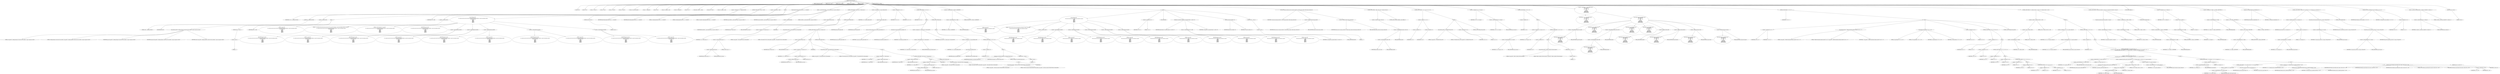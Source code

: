 digraph hostapd_notif_assoc {  
"1000116" [label = "(METHOD,hostapd_notif_assoc)" ]
"1000117" [label = "(PARAM,hostapd_data *hapd)" ]
"1000118" [label = "(PARAM,const u8 *addr)" ]
"1000119" [label = "(PARAM,const u8 *req_ies)" ]
"1000120" [label = "(PARAM,size_t req_ies_len)" ]
"1000121" [label = "(PARAM,int reassoc)" ]
"1000122" [label = "(BLOCK,,)" ]
"1000123" [label = "(LOCAL,v9: u8)" ]
"1000124" [label = "(LOCAL,v10: int)" ]
"1000125" [label = "(LOCAL,v12: const u8 *)" ]
"1000126" [label = "(LOCAL,v13: size_t)" ]
"1000127" [label = "(LOCAL,v14: sta_info *)" ]
"1000128" [label = "(LOCAL,v15: sta_info *)" ]
"1000129" [label = "(LOCAL,v16: wpa_state_machine *)" ]
"1000130" [label = "(LOCAL,v17: unsigned int)" ]
"1000131" [label = "(LOCAL,v18: int)" ]
"1000132" [label = "(LOCAL,v19: unsigned __int16)" ]
"1000133" [label = "(LOCAL,v20: unsigned int)" ]
"1000134" [label = "(LOCAL,v21: u8 *)" ]
"1000135" [label = "(LOCAL,elems: ieee802_11_elems)" ]
"1000136" [label = "(LOCAL,buf: u8 [ 1064 ])" ]
"1000137" [label = "(LOCAL,v24: unsigned __int64)" ]
"1000138" [label = "(<operator>.assignment,v24 = __readfsqword(0x28u))" ]
"1000139" [label = "(IDENTIFIER,v24,v24 = __readfsqword(0x28u))" ]
"1000140" [label = "(__readfsqword,__readfsqword(0x28u))" ]
"1000141" [label = "(LITERAL,0x28u,__readfsqword(0x28u))" ]
"1000142" [label = "(CONTROL_STRUCTURE,if ( !addr ),if ( !addr ))" ]
"1000143" [label = "(<operator>.logicalNot,!addr)" ]
"1000144" [label = "(IDENTIFIER,addr,!addr)" ]
"1000145" [label = "(BLOCK,,)" ]
"1000146" [label = "(wpa_printf,wpa_printf(2, \"hostapd_notif_assoc: Skip event with no address\", req_ies, req_ies_len, reassoc))" ]
"1000147" [label = "(LITERAL,2,wpa_printf(2, \"hostapd_notif_assoc: Skip event with no address\", req_ies, req_ies_len, reassoc))" ]
"1000148" [label = "(LITERAL,\"hostapd_notif_assoc: Skip event with no address\",wpa_printf(2, \"hostapd_notif_assoc: Skip event with no address\", req_ies, req_ies_len, reassoc))" ]
"1000149" [label = "(IDENTIFIER,req_ies,wpa_printf(2, \"hostapd_notif_assoc: Skip event with no address\", req_ies, req_ies_len, reassoc))" ]
"1000150" [label = "(IDENTIFIER,req_ies_len,wpa_printf(2, \"hostapd_notif_assoc: Skip event with no address\", req_ies, req_ies_len, reassoc))" ]
"1000151" [label = "(IDENTIFIER,reassoc,wpa_printf(2, \"hostapd_notif_assoc: Skip event with no address\", req_ies, req_ies_len, reassoc))" ]
"1000152" [label = "(RETURN,return -1;,return -1;)" ]
"1000153" [label = "(<operator>.minus,-1)" ]
"1000154" [label = "(LITERAL,1,-1)" ]
"1000155" [label = "(<operator>.assignment,v9 = *addr)" ]
"1000156" [label = "(IDENTIFIER,v9,v9 = *addr)" ]
"1000157" [label = "(<operator>.indirection,*addr)" ]
"1000158" [label = "(IDENTIFIER,addr,v9 = *addr)" ]
"1000159" [label = "(BLOCK,,)" ]
"1000160" [label = "(wpa_printf,wpa_printf(\n      2,\n      \"%s: Invalid SA=%02x:%02x:%02x:%02x:%02x:%02x in received indication - ignore this indication silently\",\n      \"hostapd_notif_assoc\",\n      v9,\n      addr[1],\n      addr[2],\n      addr[3],\n      addr[4],\n      addr[5]))" ]
"1000161" [label = "(LITERAL,2,wpa_printf(\n      2,\n      \"%s: Invalid SA=%02x:%02x:%02x:%02x:%02x:%02x in received indication - ignore this indication silently\",\n      \"hostapd_notif_assoc\",\n      v9,\n      addr[1],\n      addr[2],\n      addr[3],\n      addr[4],\n      addr[5]))" ]
"1000162" [label = "(LITERAL,\"%s: Invalid SA=%02x:%02x:%02x:%02x:%02x:%02x in received indication - ignore this indication silently\",wpa_printf(\n      2,\n      \"%s: Invalid SA=%02x:%02x:%02x:%02x:%02x:%02x in received indication - ignore this indication silently\",\n      \"hostapd_notif_assoc\",\n      v9,\n      addr[1],\n      addr[2],\n      addr[3],\n      addr[4],\n      addr[5]))" ]
"1000163" [label = "(LITERAL,\"hostapd_notif_assoc\",wpa_printf(\n      2,\n      \"%s: Invalid SA=%02x:%02x:%02x:%02x:%02x:%02x in received indication - ignore this indication silently\",\n      \"hostapd_notif_assoc\",\n      v9,\n      addr[1],\n      addr[2],\n      addr[3],\n      addr[4],\n      addr[5]))" ]
"1000164" [label = "(IDENTIFIER,v9,wpa_printf(\n      2,\n      \"%s: Invalid SA=%02x:%02x:%02x:%02x:%02x:%02x in received indication - ignore this indication silently\",\n      \"hostapd_notif_assoc\",\n      v9,\n      addr[1],\n      addr[2],\n      addr[3],\n      addr[4],\n      addr[5]))" ]
"1000165" [label = "(<operator>.indirectIndexAccess,addr[1])" ]
"1000166" [label = "(IDENTIFIER,addr,wpa_printf(\n      2,\n      \"%s: Invalid SA=%02x:%02x:%02x:%02x:%02x:%02x in received indication - ignore this indication silently\",\n      \"hostapd_notif_assoc\",\n      v9,\n      addr[1],\n      addr[2],\n      addr[3],\n      addr[4],\n      addr[5]))" ]
"1000167" [label = "(LITERAL,1,wpa_printf(\n      2,\n      \"%s: Invalid SA=%02x:%02x:%02x:%02x:%02x:%02x in received indication - ignore this indication silently\",\n      \"hostapd_notif_assoc\",\n      v9,\n      addr[1],\n      addr[2],\n      addr[3],\n      addr[4],\n      addr[5]))" ]
"1000168" [label = "(<operator>.indirectIndexAccess,addr[2])" ]
"1000169" [label = "(IDENTIFIER,addr,wpa_printf(\n      2,\n      \"%s: Invalid SA=%02x:%02x:%02x:%02x:%02x:%02x in received indication - ignore this indication silently\",\n      \"hostapd_notif_assoc\",\n      v9,\n      addr[1],\n      addr[2],\n      addr[3],\n      addr[4],\n      addr[5]))" ]
"1000170" [label = "(LITERAL,2,wpa_printf(\n      2,\n      \"%s: Invalid SA=%02x:%02x:%02x:%02x:%02x:%02x in received indication - ignore this indication silently\",\n      \"hostapd_notif_assoc\",\n      v9,\n      addr[1],\n      addr[2],\n      addr[3],\n      addr[4],\n      addr[5]))" ]
"1000171" [label = "(<operator>.indirectIndexAccess,addr[3])" ]
"1000172" [label = "(IDENTIFIER,addr,wpa_printf(\n      2,\n      \"%s: Invalid SA=%02x:%02x:%02x:%02x:%02x:%02x in received indication - ignore this indication silently\",\n      \"hostapd_notif_assoc\",\n      v9,\n      addr[1],\n      addr[2],\n      addr[3],\n      addr[4],\n      addr[5]))" ]
"1000173" [label = "(LITERAL,3,wpa_printf(\n      2,\n      \"%s: Invalid SA=%02x:%02x:%02x:%02x:%02x:%02x in received indication - ignore this indication silently\",\n      \"hostapd_notif_assoc\",\n      v9,\n      addr[1],\n      addr[2],\n      addr[3],\n      addr[4],\n      addr[5]))" ]
"1000174" [label = "(<operator>.indirectIndexAccess,addr[4])" ]
"1000175" [label = "(IDENTIFIER,addr,wpa_printf(\n      2,\n      \"%s: Invalid SA=%02x:%02x:%02x:%02x:%02x:%02x in received indication - ignore this indication silently\",\n      \"hostapd_notif_assoc\",\n      v9,\n      addr[1],\n      addr[2],\n      addr[3],\n      addr[4],\n      addr[5]))" ]
"1000176" [label = "(LITERAL,4,wpa_printf(\n      2,\n      \"%s: Invalid SA=%02x:%02x:%02x:%02x:%02x:%02x in received indication - ignore this indication silently\",\n      \"hostapd_notif_assoc\",\n      v9,\n      addr[1],\n      addr[2],\n      addr[3],\n      addr[4],\n      addr[5]))" ]
"1000177" [label = "(<operator>.indirectIndexAccess,addr[5])" ]
"1000178" [label = "(IDENTIFIER,addr,wpa_printf(\n      2,\n      \"%s: Invalid SA=%02x:%02x:%02x:%02x:%02x:%02x in received indication - ignore this indication silently\",\n      \"hostapd_notif_assoc\",\n      v9,\n      addr[1],\n      addr[2],\n      addr[3],\n      addr[4],\n      addr[5]))" ]
"1000179" [label = "(LITERAL,5,wpa_printf(\n      2,\n      \"%s: Invalid SA=%02x:%02x:%02x:%02x:%02x:%02x in received indication - ignore this indication silently\",\n      \"hostapd_notif_assoc\",\n      v9,\n      addr[1],\n      addr[2],\n      addr[3],\n      addr[4],\n      addr[5]))" ]
"1000180" [label = "(RETURN,return 0;,return 0;)" ]
"1000181" [label = "(LITERAL,0,return 0;)" ]
"1000182" [label = "(hostapd_logger,hostapd_logger(hapd, addr, 1u, 2, \"associated\"))" ]
"1000183" [label = "(IDENTIFIER,hapd,hostapd_logger(hapd, addr, 1u, 2, \"associated\"))" ]
"1000184" [label = "(IDENTIFIER,addr,hostapd_logger(hapd, addr, 1u, 2, \"associated\"))" ]
"1000185" [label = "(LITERAL,1u,hostapd_logger(hapd, addr, 1u, 2, \"associated\"))" ]
"1000186" [label = "(LITERAL,2,hostapd_logger(hapd, addr, 1u, 2, \"associated\"))" ]
"1000187" [label = "(LITERAL,\"associated\",hostapd_logger(hapd, addr, 1u, 2, \"associated\"))" ]
"1000188" [label = "(ieee802_11_parse_elems,ieee802_11_parse_elems(req_ies, req_ies_len, &elems, 0))" ]
"1000189" [label = "(IDENTIFIER,req_ies,ieee802_11_parse_elems(req_ies, req_ies_len, &elems, 0))" ]
"1000190" [label = "(IDENTIFIER,req_ies_len,ieee802_11_parse_elems(req_ies, req_ies_len, &elems, 0))" ]
"1000191" [label = "(<operator>.addressOf,&elems)" ]
"1000192" [label = "(IDENTIFIER,elems,ieee802_11_parse_elems(req_ies, req_ies_len, &elems, 0))" ]
"1000193" [label = "(LITERAL,0,ieee802_11_parse_elems(req_ies, req_ies_len, &elems, 0))" ]
"1000194" [label = "(CONTROL_STRUCTURE,if ( elems.wps_ie ),if ( elems.wps_ie ))" ]
"1000195" [label = "(<operator>.fieldAccess,elems.wps_ie)" ]
"1000196" [label = "(IDENTIFIER,elems,if ( elems.wps_ie ))" ]
"1000197" [label = "(FIELD_IDENTIFIER,wps_ie,wps_ie)" ]
"1000198" [label = "(BLOCK,,)" ]
"1000199" [label = "(<operator>.assignment,v12 = elems.wps_ie - 2)" ]
"1000200" [label = "(IDENTIFIER,v12,v12 = elems.wps_ie - 2)" ]
"1000201" [label = "(<operator>.subtraction,elems.wps_ie - 2)" ]
"1000202" [label = "(<operator>.fieldAccess,elems.wps_ie)" ]
"1000203" [label = "(IDENTIFIER,elems,elems.wps_ie - 2)" ]
"1000204" [label = "(FIELD_IDENTIFIER,wps_ie,wps_ie)" ]
"1000205" [label = "(LITERAL,2,elems.wps_ie - 2)" ]
"1000206" [label = "(IDENTIFIER,L,)" ]
"1000207" [label = "(wpa_printf,wpa_printf(2, \"STA included WPS IE in (Re)AssocReq\"))" ]
"1000208" [label = "(LITERAL,2,wpa_printf(2, \"STA included WPS IE in (Re)AssocReq\"))" ]
"1000209" [label = "(LITERAL,\"STA included WPS IE in (Re)AssocReq\",wpa_printf(2, \"STA included WPS IE in (Re)AssocReq\"))" ]
"1000210" [label = "(CONTROL_STRUCTURE,else,else)" ]
"1000211" [label = "(CONTROL_STRUCTURE,if ( elems.rsn_ie ),if ( elems.rsn_ie ))" ]
"1000212" [label = "(<operator>.fieldAccess,elems.rsn_ie)" ]
"1000213" [label = "(IDENTIFIER,elems,if ( elems.rsn_ie ))" ]
"1000214" [label = "(FIELD_IDENTIFIER,rsn_ie,rsn_ie)" ]
"1000215" [label = "(BLOCK,,)" ]
"1000216" [label = "(<operator>.assignment,v12 = elems.rsn_ie - 2)" ]
"1000217" [label = "(IDENTIFIER,v12,v12 = elems.rsn_ie - 2)" ]
"1000218" [label = "(<operator>.subtraction,elems.rsn_ie - 2)" ]
"1000219" [label = "(<operator>.fieldAccess,elems.rsn_ie)" ]
"1000220" [label = "(IDENTIFIER,elems,elems.rsn_ie - 2)" ]
"1000221" [label = "(FIELD_IDENTIFIER,rsn_ie,rsn_ie)" ]
"1000222" [label = "(LITERAL,2,elems.rsn_ie - 2)" ]
"1000223" [label = "(IDENTIFIER,L,)" ]
"1000224" [label = "(wpa_printf,wpa_printf(2, \"STA included RSN IE in (Re)AssocReq\"))" ]
"1000225" [label = "(LITERAL,2,wpa_printf(2, \"STA included RSN IE in (Re)AssocReq\"))" ]
"1000226" [label = "(LITERAL,\"STA included RSN IE in (Re)AssocReq\",wpa_printf(2, \"STA included RSN IE in (Re)AssocReq\"))" ]
"1000227" [label = "(CONTROL_STRUCTURE,else,else)" ]
"1000228" [label = "(BLOCK,,)" ]
"1000229" [label = "(<operator>.assignment,v12 = elems.wpa_ie)" ]
"1000230" [label = "(IDENTIFIER,v12,v12 = elems.wpa_ie)" ]
"1000231" [label = "(<operator>.fieldAccess,elems.wpa_ie)" ]
"1000232" [label = "(IDENTIFIER,elems,v12 = elems.wpa_ie)" ]
"1000233" [label = "(FIELD_IDENTIFIER,wpa_ie,wpa_ie)" ]
"1000234" [label = "(CONTROL_STRUCTURE,if ( elems.wpa_ie ),if ( elems.wpa_ie ))" ]
"1000235" [label = "(<operator>.fieldAccess,elems.wpa_ie)" ]
"1000236" [label = "(IDENTIFIER,elems,if ( elems.wpa_ie ))" ]
"1000237" [label = "(FIELD_IDENTIFIER,wpa_ie,wpa_ie)" ]
"1000238" [label = "(BLOCK,,)" ]
"1000239" [label = "(<operator>.assignment,v12 = elems.wpa_ie - 2)" ]
"1000240" [label = "(IDENTIFIER,v12,v12 = elems.wpa_ie - 2)" ]
"1000241" [label = "(<operator>.subtraction,elems.wpa_ie - 2)" ]
"1000242" [label = "(<operator>.fieldAccess,elems.wpa_ie)" ]
"1000243" [label = "(IDENTIFIER,elems,elems.wpa_ie - 2)" ]
"1000244" [label = "(FIELD_IDENTIFIER,wpa_ie,wpa_ie)" ]
"1000245" [label = "(LITERAL,2,elems.wpa_ie - 2)" ]
"1000246" [label = "(IDENTIFIER,L,)" ]
"1000247" [label = "(wpa_printf,wpa_printf(2, \"STA included WPA IE in (Re)AssocReq\"))" ]
"1000248" [label = "(LITERAL,2,wpa_printf(2, \"STA included WPA IE in (Re)AssocReq\"))" ]
"1000249" [label = "(LITERAL,\"STA included WPA IE in (Re)AssocReq\",wpa_printf(2, \"STA included WPA IE in (Re)AssocReq\"))" ]
"1000250" [label = "(CONTROL_STRUCTURE,else,else)" ]
"1000251" [label = "(BLOCK,,)" ]
"1000252" [label = "(wpa_printf,wpa_printf(2, \"STA did not include WPS/RSN/WPA IE in (Re)AssocReq\"))" ]
"1000253" [label = "(LITERAL,2,wpa_printf(2, \"STA did not include WPS/RSN/WPA IE in (Re)AssocReq\"))" ]
"1000254" [label = "(LITERAL,\"STA did not include WPS/RSN/WPA IE in (Re)AssocReq\",wpa_printf(2, \"STA did not include WPS/RSN/WPA IE in (Re)AssocReq\"))" ]
"1000255" [label = "(IDENTIFIER,L,)" ]
"1000256" [label = "(<operator>.assignment,v14 = ap_get_sta(hapd, addr))" ]
"1000257" [label = "(IDENTIFIER,v14,v14 = ap_get_sta(hapd, addr))" ]
"1000258" [label = "(ap_get_sta,ap_get_sta(hapd, addr))" ]
"1000259" [label = "(IDENTIFIER,hapd,ap_get_sta(hapd, addr))" ]
"1000260" [label = "(IDENTIFIER,addr,ap_get_sta(hapd, addr))" ]
"1000261" [label = "(<operator>.assignment,v15 = v14)" ]
"1000262" [label = "(IDENTIFIER,v15,v15 = v14)" ]
"1000263" [label = "(IDENTIFIER,v14,v15 = v14)" ]
"1000264" [label = "(CONTROL_STRUCTURE,if ( v14 ),if ( v14 ))" ]
"1000265" [label = "(IDENTIFIER,v14,if ( v14 ))" ]
"1000266" [label = "(BLOCK,,)" ]
"1000267" [label = "(ap_sta_no_session_timeout,ap_sta_no_session_timeout(hapd, v14))" ]
"1000268" [label = "(IDENTIFIER,hapd,ap_sta_no_session_timeout(hapd, v14))" ]
"1000269" [label = "(IDENTIFIER,v14,ap_sta_no_session_timeout(hapd, v14))" ]
"1000270" [label = "(accounting_sta_stop,accounting_sta_stop(hapd, v15))" ]
"1000271" [label = "(IDENTIFIER,hapd,accounting_sta_stop(hapd, v15))" ]
"1000272" [label = "(IDENTIFIER,v15,accounting_sta_stop(hapd, v15))" ]
"1000273" [label = "(<operator>.assignment,v15->timeout_next = STA_NULLFUNC)" ]
"1000274" [label = "(<operator>.indirectFieldAccess,v15->timeout_next)" ]
"1000275" [label = "(IDENTIFIER,v15,v15->timeout_next = STA_NULLFUNC)" ]
"1000276" [label = "(FIELD_IDENTIFIER,timeout_next,timeout_next)" ]
"1000277" [label = "(IDENTIFIER,STA_NULLFUNC,v15->timeout_next = STA_NULLFUNC)" ]
"1000278" [label = "(CONTROL_STRUCTURE,else,else)" ]
"1000279" [label = "(BLOCK,,)" ]
"1000280" [label = "(<operator>.assignment,v15 = ap_sta_add(hapd, addr))" ]
"1000281" [label = "(IDENTIFIER,v15,v15 = ap_sta_add(hapd, addr))" ]
"1000282" [label = "(ap_sta_add,ap_sta_add(hapd, addr))" ]
"1000283" [label = "(IDENTIFIER,hapd,ap_sta_add(hapd, addr))" ]
"1000284" [label = "(IDENTIFIER,addr,ap_sta_add(hapd, addr))" ]
"1000285" [label = "(CONTROL_STRUCTURE,if ( !v15 ),if ( !v15 ))" ]
"1000286" [label = "(<operator>.logicalNot,!v15)" ]
"1000287" [label = "(IDENTIFIER,v15,!v15)" ]
"1000288" [label = "(BLOCK,,)" ]
"1000289" [label = "(hostapd_drv_sta_disassoc,hostapd_drv_sta_disassoc(hapd, addr, 5))" ]
"1000290" [label = "(IDENTIFIER,hapd,hostapd_drv_sta_disassoc(hapd, addr, 5))" ]
"1000291" [label = "(IDENTIFIER,addr,hostapd_drv_sta_disassoc(hapd, addr, 5))" ]
"1000292" [label = "(LITERAL,5,hostapd_drv_sta_disassoc(hapd, addr, 5))" ]
"1000293" [label = "(RETURN,return -1;,return -1;)" ]
"1000294" [label = "(<operator>.minus,-1)" ]
"1000295" [label = "(LITERAL,1,-1)" ]
"1000296" [label = "(<operators>.assignmentAnd,v15->flags &= 0xFFFECFFF)" ]
"1000297" [label = "(<operator>.indirectFieldAccess,v15->flags)" ]
"1000298" [label = "(IDENTIFIER,v15,v15->flags &= 0xFFFECFFF)" ]
"1000299" [label = "(FIELD_IDENTIFIER,flags,flags)" ]
"1000300" [label = "(LITERAL,0xFFFECFFF,v15->flags &= 0xFFFECFFF)" ]
"1000301" [label = "(BLOCK,,)" ]
"1000302" [label = "(wpa_printf,wpa_printf(\n      3,\n      \"STA %02x:%02x:%02x:%02x:%02x:%02x not allowed to connect\",\n      *addr,\n      addr[1],\n      addr[2],\n      addr[3],\n      addr[4],\n      addr[5]))" ]
"1000303" [label = "(LITERAL,3,wpa_printf(\n      3,\n      \"STA %02x:%02x:%02x:%02x:%02x:%02x not allowed to connect\",\n      *addr,\n      addr[1],\n      addr[2],\n      addr[3],\n      addr[4],\n      addr[5]))" ]
"1000304" [label = "(LITERAL,\"STA %02x:%02x:%02x:%02x:%02x:%02x not allowed to connect\",wpa_printf(\n      3,\n      \"STA %02x:%02x:%02x:%02x:%02x:%02x not allowed to connect\",\n      *addr,\n      addr[1],\n      addr[2],\n      addr[3],\n      addr[4],\n      addr[5]))" ]
"1000305" [label = "(<operator>.indirection,*addr)" ]
"1000306" [label = "(IDENTIFIER,addr,wpa_printf(\n      3,\n      \"STA %02x:%02x:%02x:%02x:%02x:%02x not allowed to connect\",\n      *addr,\n      addr[1],\n      addr[2],\n      addr[3],\n      addr[4],\n      addr[5]))" ]
"1000307" [label = "(<operator>.indirectIndexAccess,addr[1])" ]
"1000308" [label = "(IDENTIFIER,addr,wpa_printf(\n      3,\n      \"STA %02x:%02x:%02x:%02x:%02x:%02x not allowed to connect\",\n      *addr,\n      addr[1],\n      addr[2],\n      addr[3],\n      addr[4],\n      addr[5]))" ]
"1000309" [label = "(LITERAL,1,wpa_printf(\n      3,\n      \"STA %02x:%02x:%02x:%02x:%02x:%02x not allowed to connect\",\n      *addr,\n      addr[1],\n      addr[2],\n      addr[3],\n      addr[4],\n      addr[5]))" ]
"1000310" [label = "(<operator>.indirectIndexAccess,addr[2])" ]
"1000311" [label = "(IDENTIFIER,addr,wpa_printf(\n      3,\n      \"STA %02x:%02x:%02x:%02x:%02x:%02x not allowed to connect\",\n      *addr,\n      addr[1],\n      addr[2],\n      addr[3],\n      addr[4],\n      addr[5]))" ]
"1000312" [label = "(LITERAL,2,wpa_printf(\n      3,\n      \"STA %02x:%02x:%02x:%02x:%02x:%02x not allowed to connect\",\n      *addr,\n      addr[1],\n      addr[2],\n      addr[3],\n      addr[4],\n      addr[5]))" ]
"1000313" [label = "(<operator>.indirectIndexAccess,addr[3])" ]
"1000314" [label = "(IDENTIFIER,addr,wpa_printf(\n      3,\n      \"STA %02x:%02x:%02x:%02x:%02x:%02x not allowed to connect\",\n      *addr,\n      addr[1],\n      addr[2],\n      addr[3],\n      addr[4],\n      addr[5]))" ]
"1000315" [label = "(LITERAL,3,wpa_printf(\n      3,\n      \"STA %02x:%02x:%02x:%02x:%02x:%02x not allowed to connect\",\n      *addr,\n      addr[1],\n      addr[2],\n      addr[3],\n      addr[4],\n      addr[5]))" ]
"1000316" [label = "(<operator>.indirectIndexAccess,addr[4])" ]
"1000317" [label = "(IDENTIFIER,addr,wpa_printf(\n      3,\n      \"STA %02x:%02x:%02x:%02x:%02x:%02x not allowed to connect\",\n      *addr,\n      addr[1],\n      addr[2],\n      addr[3],\n      addr[4],\n      addr[5]))" ]
"1000318" [label = "(LITERAL,4,wpa_printf(\n      3,\n      \"STA %02x:%02x:%02x:%02x:%02x:%02x not allowed to connect\",\n      *addr,\n      addr[1],\n      addr[2],\n      addr[3],\n      addr[4],\n      addr[5]))" ]
"1000319" [label = "(<operator>.indirectIndexAccess,addr[5])" ]
"1000320" [label = "(IDENTIFIER,addr,wpa_printf(\n      3,\n      \"STA %02x:%02x:%02x:%02x:%02x:%02x not allowed to connect\",\n      *addr,\n      addr[1],\n      addr[2],\n      addr[3],\n      addr[4],\n      addr[5]))" ]
"1000321" [label = "(LITERAL,5,wpa_printf(\n      3,\n      \"STA %02x:%02x:%02x:%02x:%02x:%02x not allowed to connect\",\n      *addr,\n      addr[1],\n      addr[2],\n      addr[3],\n      addr[4],\n      addr[5]))" ]
"1000322" [label = "(<operator>.assignment,v19 = 1)" ]
"1000323" [label = "(IDENTIFIER,v19,v19 = 1)" ]
"1000324" [label = "(LITERAL,1,v19 = 1)" ]
"1000325" [label = "(JUMP_TARGET,fail)" ]
"1000326" [label = "(hostapd_drv_sta_disassoc,hostapd_drv_sta_disassoc(hapd, v15->addr, v19))" ]
"1000327" [label = "(IDENTIFIER,hapd,hostapd_drv_sta_disassoc(hapd, v15->addr, v19))" ]
"1000328" [label = "(<operator>.indirectFieldAccess,v15->addr)" ]
"1000329" [label = "(IDENTIFIER,v15,hostapd_drv_sta_disassoc(hapd, v15->addr, v19))" ]
"1000330" [label = "(FIELD_IDENTIFIER,addr,addr)" ]
"1000331" [label = "(IDENTIFIER,v19,hostapd_drv_sta_disassoc(hapd, v15->addr, v19))" ]
"1000332" [label = "(ap_free_sta,ap_free_sta(hapd, v15))" ]
"1000333" [label = "(IDENTIFIER,hapd,ap_free_sta(hapd, v15))" ]
"1000334" [label = "(IDENTIFIER,v15,ap_free_sta(hapd, v15))" ]
"1000335" [label = "(RETURN,return -1;,return -1;)" ]
"1000336" [label = "(<operator>.minus,-1)" ]
"1000337" [label = "(LITERAL,1,-1)" ]
"1000338" [label = "(ap_copy_sta_supp_op_classes,ap_copy_sta_supp_op_classes(v15, elems.supp_op_classes, elems.supp_op_classes_len))" ]
"1000339" [label = "(IDENTIFIER,v15,ap_copy_sta_supp_op_classes(v15, elems.supp_op_classes, elems.supp_op_classes_len))" ]
"1000340" [label = "(<operator>.fieldAccess,elems.supp_op_classes)" ]
"1000341" [label = "(IDENTIFIER,elems,ap_copy_sta_supp_op_classes(v15, elems.supp_op_classes, elems.supp_op_classes_len))" ]
"1000342" [label = "(FIELD_IDENTIFIER,supp_op_classes,supp_op_classes)" ]
"1000343" [label = "(<operator>.fieldAccess,elems.supp_op_classes_len)" ]
"1000344" [label = "(IDENTIFIER,elems,ap_copy_sta_supp_op_classes(v15, elems.supp_op_classes, elems.supp_op_classes_len))" ]
"1000345" [label = "(FIELD_IDENTIFIER,supp_op_classes_len,supp_op_classes_len)" ]
"1000346" [label = "(CONTROL_STRUCTURE,if ( !hapd->conf->wpa ),if ( !hapd->conf->wpa ))" ]
"1000347" [label = "(<operator>.logicalNot,!hapd->conf->wpa)" ]
"1000348" [label = "(<operator>.indirectFieldAccess,hapd->conf->wpa)" ]
"1000349" [label = "(<operator>.indirectFieldAccess,hapd->conf)" ]
"1000350" [label = "(IDENTIFIER,hapd,!hapd->conf->wpa)" ]
"1000351" [label = "(FIELD_IDENTIFIER,conf,conf)" ]
"1000352" [label = "(FIELD_IDENTIFIER,wpa,wpa)" ]
"1000353" [label = "(CONTROL_STRUCTURE,goto LABEL_22;,goto LABEL_22;)" ]
"1000354" [label = "(CONTROL_STRUCTURE,if ( !v12 || !v13 ),if ( !v12 || !v13 ))" ]
"1000355" [label = "(<operator>.logicalOr,!v12 || !v13)" ]
"1000356" [label = "(<operator>.logicalNot,!v12)" ]
"1000357" [label = "(IDENTIFIER,v12,!v12)" ]
"1000358" [label = "(<operator>.logicalNot,!v13)" ]
"1000359" [label = "(IDENTIFIER,v13,!v13)" ]
"1000360" [label = "(BLOCK,,)" ]
"1000361" [label = "(wpa_printf,wpa_printf(2, \"No WPA/RSN IE from STA\"))" ]
"1000362" [label = "(LITERAL,2,wpa_printf(2, \"No WPA/RSN IE from STA\"))" ]
"1000363" [label = "(LITERAL,\"No WPA/RSN IE from STA\",wpa_printf(2, \"No WPA/RSN IE from STA\"))" ]
"1000364" [label = "(<operator>.assignment,v19 = 13)" ]
"1000365" [label = "(IDENTIFIER,v19,v19 = 13)" ]
"1000366" [label = "(LITERAL,13,v19 = 13)" ]
"1000367" [label = "(CONTROL_STRUCTURE,goto fail;,goto fail;)" ]
"1000368" [label = "(<operator>.assignment,v16 = v15->wpa_sm)" ]
"1000369" [label = "(IDENTIFIER,v16,v16 = v15->wpa_sm)" ]
"1000370" [label = "(<operator>.indirectFieldAccess,v15->wpa_sm)" ]
"1000371" [label = "(IDENTIFIER,v15,v16 = v15->wpa_sm)" ]
"1000372" [label = "(FIELD_IDENTIFIER,wpa_sm,wpa_sm)" ]
"1000373" [label = "(CONTROL_STRUCTURE,if ( !v16 ),if ( !v16 ))" ]
"1000374" [label = "(<operator>.logicalNot,!v16)" ]
"1000375" [label = "(IDENTIFIER,v16,!v16)" ]
"1000376" [label = "(BLOCK,,)" ]
"1000377" [label = "(<operator>.assignment,v15->wpa_sm = v16)" ]
"1000378" [label = "(<operator>.indirectFieldAccess,v15->wpa_sm)" ]
"1000379" [label = "(IDENTIFIER,v15,v15->wpa_sm = v16)" ]
"1000380" [label = "(FIELD_IDENTIFIER,wpa_sm,wpa_sm)" ]
"1000381" [label = "(IDENTIFIER,v16,v15->wpa_sm = v16)" ]
"1000382" [label = "(CONTROL_STRUCTURE,if ( !v16 ),if ( !v16 ))" ]
"1000383" [label = "(<operator>.logicalNot,!v16)" ]
"1000384" [label = "(IDENTIFIER,v16,!v16)" ]
"1000385" [label = "(BLOCK,,)" ]
"1000386" [label = "(wpa_printf,wpa_printf(5, \"Failed to initialize WPA state machine\"))" ]
"1000387" [label = "(LITERAL,5,wpa_printf(5, \"Failed to initialize WPA state machine\"))" ]
"1000388" [label = "(LITERAL,\"Failed to initialize WPA state machine\",wpa_printf(5, \"Failed to initialize WPA state machine\"))" ]
"1000389" [label = "(RETURN,return -1;,return -1;)" ]
"1000390" [label = "(<operator>.minus,-1)" ]
"1000391" [label = "(LITERAL,1,-1)" ]
"1000392" [label = "(<operator>.assignment,v17 = wpa_validate_wpa_ie(\n          hapd->wpa_auth,\n          v16,\n          hapd->iface->freq,\n          v12,\n          v13,\n          elems.mdie,\n          elems.mdie_len,\n          elems.owe_dh,\n          elems.owe_dh_len))" ]
"1000393" [label = "(IDENTIFIER,v17,v17 = wpa_validate_wpa_ie(\n          hapd->wpa_auth,\n          v16,\n          hapd->iface->freq,\n          v12,\n          v13,\n          elems.mdie,\n          elems.mdie_len,\n          elems.owe_dh,\n          elems.owe_dh_len))" ]
"1000394" [label = "(wpa_validate_wpa_ie,wpa_validate_wpa_ie(\n          hapd->wpa_auth,\n          v16,\n          hapd->iface->freq,\n          v12,\n          v13,\n          elems.mdie,\n          elems.mdie_len,\n          elems.owe_dh,\n          elems.owe_dh_len))" ]
"1000395" [label = "(<operator>.indirectFieldAccess,hapd->wpa_auth)" ]
"1000396" [label = "(IDENTIFIER,hapd,wpa_validate_wpa_ie(\n          hapd->wpa_auth,\n          v16,\n          hapd->iface->freq,\n          v12,\n          v13,\n          elems.mdie,\n          elems.mdie_len,\n          elems.owe_dh,\n          elems.owe_dh_len))" ]
"1000397" [label = "(FIELD_IDENTIFIER,wpa_auth,wpa_auth)" ]
"1000398" [label = "(IDENTIFIER,v16,wpa_validate_wpa_ie(\n          hapd->wpa_auth,\n          v16,\n          hapd->iface->freq,\n          v12,\n          v13,\n          elems.mdie,\n          elems.mdie_len,\n          elems.owe_dh,\n          elems.owe_dh_len))" ]
"1000399" [label = "(<operator>.indirectFieldAccess,hapd->iface->freq)" ]
"1000400" [label = "(<operator>.indirectFieldAccess,hapd->iface)" ]
"1000401" [label = "(IDENTIFIER,hapd,wpa_validate_wpa_ie(\n          hapd->wpa_auth,\n          v16,\n          hapd->iface->freq,\n          v12,\n          v13,\n          elems.mdie,\n          elems.mdie_len,\n          elems.owe_dh,\n          elems.owe_dh_len))" ]
"1000402" [label = "(FIELD_IDENTIFIER,iface,iface)" ]
"1000403" [label = "(FIELD_IDENTIFIER,freq,freq)" ]
"1000404" [label = "(IDENTIFIER,v12,wpa_validate_wpa_ie(\n          hapd->wpa_auth,\n          v16,\n          hapd->iface->freq,\n          v12,\n          v13,\n          elems.mdie,\n          elems.mdie_len,\n          elems.owe_dh,\n          elems.owe_dh_len))" ]
"1000405" [label = "(IDENTIFIER,v13,wpa_validate_wpa_ie(\n          hapd->wpa_auth,\n          v16,\n          hapd->iface->freq,\n          v12,\n          v13,\n          elems.mdie,\n          elems.mdie_len,\n          elems.owe_dh,\n          elems.owe_dh_len))" ]
"1000406" [label = "(<operator>.fieldAccess,elems.mdie)" ]
"1000407" [label = "(IDENTIFIER,elems,wpa_validate_wpa_ie(\n          hapd->wpa_auth,\n          v16,\n          hapd->iface->freq,\n          v12,\n          v13,\n          elems.mdie,\n          elems.mdie_len,\n          elems.owe_dh,\n          elems.owe_dh_len))" ]
"1000408" [label = "(FIELD_IDENTIFIER,mdie,mdie)" ]
"1000409" [label = "(<operator>.fieldAccess,elems.mdie_len)" ]
"1000410" [label = "(IDENTIFIER,elems,wpa_validate_wpa_ie(\n          hapd->wpa_auth,\n          v16,\n          hapd->iface->freq,\n          v12,\n          v13,\n          elems.mdie,\n          elems.mdie_len,\n          elems.owe_dh,\n          elems.owe_dh_len))" ]
"1000411" [label = "(FIELD_IDENTIFIER,mdie_len,mdie_len)" ]
"1000412" [label = "(<operator>.fieldAccess,elems.owe_dh)" ]
"1000413" [label = "(IDENTIFIER,elems,wpa_validate_wpa_ie(\n          hapd->wpa_auth,\n          v16,\n          hapd->iface->freq,\n          v12,\n          v13,\n          elems.mdie,\n          elems.mdie_len,\n          elems.owe_dh,\n          elems.owe_dh_len))" ]
"1000414" [label = "(FIELD_IDENTIFIER,owe_dh,owe_dh)" ]
"1000415" [label = "(<operator>.fieldAccess,elems.owe_dh_len)" ]
"1000416" [label = "(IDENTIFIER,elems,wpa_validate_wpa_ie(\n          hapd->wpa_auth,\n          v16,\n          hapd->iface->freq,\n          v12,\n          v13,\n          elems.mdie,\n          elems.mdie_len,\n          elems.owe_dh,\n          elems.owe_dh_len))" ]
"1000417" [label = "(FIELD_IDENTIFIER,owe_dh_len,owe_dh_len)" ]
"1000418" [label = "(CONTROL_STRUCTURE,if ( v17 ),if ( v17 ))" ]
"1000419" [label = "(IDENTIFIER,v17,if ( v17 ))" ]
"1000420" [label = "(BLOCK,,)" ]
"1000421" [label = "(<operator>.assignment,v20 = v17)" ]
"1000422" [label = "(IDENTIFIER,v20,v20 = v17)" ]
"1000423" [label = "(IDENTIFIER,v17,v20 = v17)" ]
"1000424" [label = "(wpa_printf,wpa_printf(2, \"WPA/RSN information element rejected? (res %u)\", v17))" ]
"1000425" [label = "(LITERAL,2,wpa_printf(2, \"WPA/RSN information element rejected? (res %u)\", v17))" ]
"1000426" [label = "(LITERAL,\"WPA/RSN information element rejected? (res %u)\",wpa_printf(2, \"WPA/RSN information element rejected? (res %u)\", v17))" ]
"1000427" [label = "(IDENTIFIER,v17,wpa_printf(2, \"WPA/RSN information element rejected? (res %u)\", v17))" ]
"1000428" [label = "(wpa_hexdump,wpa_hexdump(2, \"IE\", v12, v13))" ]
"1000429" [label = "(LITERAL,2,wpa_hexdump(2, \"IE\", v12, v13))" ]
"1000430" [label = "(LITERAL,\"IE\",wpa_hexdump(2, \"IE\", v12, v13))" ]
"1000431" [label = "(IDENTIFIER,v12,wpa_hexdump(2, \"IE\", v12, v13))" ]
"1000432" [label = "(IDENTIFIER,v13,wpa_hexdump(2, \"IE\", v12, v13))" ]
"1000433" [label = "(<operator>.assignment,v19 = 18)" ]
"1000434" [label = "(IDENTIFIER,v19,v19 = 18)" ]
"1000435" [label = "(LITERAL,18,v19 = 18)" ]
"1000436" [label = "(CONTROL_STRUCTURE,if ( v20 != 2 ),if ( v20 != 2 ))" ]
"1000437" [label = "(<operator>.notEquals,v20 != 2)" ]
"1000438" [label = "(IDENTIFIER,v20,v20 != 2)" ]
"1000439" [label = "(LITERAL,2,v20 != 2)" ]
"1000440" [label = "(BLOCK,,)" ]
"1000441" [label = "(<operator>.assignment,v19 = 19)" ]
"1000442" [label = "(IDENTIFIER,v19,v19 = 19)" ]
"1000443" [label = "(LITERAL,19,v19 = 19)" ]
"1000444" [label = "(CONTROL_STRUCTURE,if ( v20 != 3 ),if ( v20 != 3 ))" ]
"1000445" [label = "(<operator>.notEquals,v20 != 3)" ]
"1000446" [label = "(IDENTIFIER,v20,v20 != 3)" ]
"1000447" [label = "(LITERAL,3,v20 != 3)" ]
"1000448" [label = "(BLOCK,,)" ]
"1000449" [label = "(<operator>.assignment,v19 = 20)" ]
"1000450" [label = "(IDENTIFIER,v19,v19 = 20)" ]
"1000451" [label = "(LITERAL,20,v19 = 20)" ]
"1000452" [label = "(CONTROL_STRUCTURE,if ( v20 != 4 ),if ( v20 != 4 ))" ]
"1000453" [label = "(<operator>.notEquals,v20 != 4)" ]
"1000454" [label = "(IDENTIFIER,v20,v20 != 4)" ]
"1000455" [label = "(LITERAL,4,v20 != 4)" ]
"1000456" [label = "(BLOCK,,)" ]
"1000457" [label = "(<operator>.assignment,v19 = 24)" ]
"1000458" [label = "(IDENTIFIER,v19,v19 = 24)" ]
"1000459" [label = "(LITERAL,24,v19 = 24)" ]
"1000460" [label = "(CONTROL_STRUCTURE,if ( v20 != 8 ),if ( v20 != 8 ))" ]
"1000461" [label = "(<operator>.notEquals,v20 != 8)" ]
"1000462" [label = "(IDENTIFIER,v20,v20 != 8)" ]
"1000463" [label = "(LITERAL,8,v20 != 8)" ]
"1000464" [label = "(<operator>.assignment,v19 = 13)" ]
"1000465" [label = "(IDENTIFIER,v19,v19 = 13)" ]
"1000466" [label = "(LITERAL,13,v19 = 13)" ]
"1000467" [label = "(CONTROL_STRUCTURE,goto fail;,goto fail;)" ]
"1000468" [label = "(CONTROL_STRUCTURE,if ( (v15->flags & 0x402) == 1026 ),if ( (v15->flags & 0x402) == 1026 ))" ]
"1000469" [label = "(<operator>.equals,(v15->flags & 0x402) == 1026)" ]
"1000470" [label = "(<operator>.and,v15->flags & 0x402)" ]
"1000471" [label = "(<operator>.indirectFieldAccess,v15->flags)" ]
"1000472" [label = "(IDENTIFIER,v15,v15->flags & 0x402)" ]
"1000473" [label = "(FIELD_IDENTIFIER,flags,flags)" ]
"1000474" [label = "(LITERAL,0x402,v15->flags & 0x402)" ]
"1000475" [label = "(LITERAL,1026,(v15->flags & 0x402) == 1026)" ]
"1000476" [label = "(BLOCK,,)" ]
"1000477" [label = "(<operator>.assignment,v10 = v15->sa_query_timed_out)" ]
"1000478" [label = "(IDENTIFIER,v10,v10 = v15->sa_query_timed_out)" ]
"1000479" [label = "(<operator>.indirectFieldAccess,v15->sa_query_timed_out)" ]
"1000480" [label = "(IDENTIFIER,v15,v10 = v15->sa_query_timed_out)" ]
"1000481" [label = "(FIELD_IDENTIFIER,sa_query_timed_out,sa_query_timed_out)" ]
"1000482" [label = "(CONTROL_STRUCTURE,if ( !v10 ),if ( !v10 ))" ]
"1000483" [label = "(<operator>.logicalNot,!v10)" ]
"1000484" [label = "(IDENTIFIER,v10,!v10)" ]
"1000485" [label = "(BLOCK,,)" ]
"1000486" [label = "(CONTROL_STRUCTURE,if ( v15->sa_query_count <= 0\n        || (ap_check_sa_query_timeout(hapd, v15), (v15->flags & 0x402) == 1026) && !v15->sa_query_timed_out ),if ( v15->sa_query_count <= 0\n        || (ap_check_sa_query_timeout(hapd, v15), (v15->flags & 0x402) == 1026) && !v15->sa_query_timed_out ))" ]
"1000487" [label = "(<operator>.logicalOr,v15->sa_query_count <= 0\n        || (ap_check_sa_query_timeout(hapd, v15), (v15->flags & 0x402) == 1026) && !v15->sa_query_timed_out)" ]
"1000488" [label = "(<operator>.lessEqualsThan,v15->sa_query_count <= 0)" ]
"1000489" [label = "(<operator>.indirectFieldAccess,v15->sa_query_count)" ]
"1000490" [label = "(IDENTIFIER,v15,v15->sa_query_count <= 0)" ]
"1000491" [label = "(FIELD_IDENTIFIER,sa_query_count,sa_query_count)" ]
"1000492" [label = "(LITERAL,0,v15->sa_query_count <= 0)" ]
"1000493" [label = "(<operator>.logicalAnd,(ap_check_sa_query_timeout(hapd, v15), (v15->flags & 0x402) == 1026) && !v15->sa_query_timed_out)" ]
"1000494" [label = "(BLOCK,,)" ]
"1000495" [label = "(ap_check_sa_query_timeout,ap_check_sa_query_timeout(hapd, v15))" ]
"1000496" [label = "(IDENTIFIER,hapd,ap_check_sa_query_timeout(hapd, v15))" ]
"1000497" [label = "(IDENTIFIER,v15,ap_check_sa_query_timeout(hapd, v15))" ]
"1000498" [label = "(<operator>.equals,(v15->flags & 0x402) == 1026)" ]
"1000499" [label = "(<operator>.and,v15->flags & 0x402)" ]
"1000500" [label = "(<operator>.indirectFieldAccess,v15->flags)" ]
"1000501" [label = "(IDENTIFIER,v15,v15->flags & 0x402)" ]
"1000502" [label = "(FIELD_IDENTIFIER,flags,flags)" ]
"1000503" [label = "(LITERAL,0x402,v15->flags & 0x402)" ]
"1000504" [label = "(LITERAL,1026,(v15->flags & 0x402) == 1026)" ]
"1000505" [label = "(<operator>.logicalNot,!v15->sa_query_timed_out)" ]
"1000506" [label = "(<operator>.indirectFieldAccess,v15->sa_query_timed_out)" ]
"1000507" [label = "(IDENTIFIER,v15,!v15->sa_query_timed_out)" ]
"1000508" [label = "(FIELD_IDENTIFIER,sa_query_timed_out,sa_query_timed_out)" ]
"1000509" [label = "(BLOCK,,)" ]
"1000510" [label = "(CONTROL_STRUCTURE,if ( v15->auth_alg != 2 ),if ( v15->auth_alg != 2 ))" ]
"1000511" [label = "(<operator>.notEquals,v15->auth_alg != 2)" ]
"1000512" [label = "(<operator>.indirectFieldAccess,v15->auth_alg)" ]
"1000513" [label = "(IDENTIFIER,v15,v15->auth_alg != 2)" ]
"1000514" [label = "(FIELD_IDENTIFIER,auth_alg,auth_alg)" ]
"1000515" [label = "(LITERAL,2,v15->auth_alg != 2)" ]
"1000516" [label = "(BLOCK,,)" ]
"1000517" [label = "(CONTROL_STRUCTURE,if ( !v15->sa_query_count ),if ( !v15->sa_query_count ))" ]
"1000518" [label = "(<operator>.logicalNot,!v15->sa_query_count)" ]
"1000519" [label = "(<operator>.indirectFieldAccess,v15->sa_query_count)" ]
"1000520" [label = "(IDENTIFIER,v15,!v15->sa_query_count)" ]
"1000521" [label = "(FIELD_IDENTIFIER,sa_query_count,sa_query_count)" ]
"1000522" [label = "(ap_sta_start_sa_query,ap_sta_start_sa_query(hapd, v15))" ]
"1000523" [label = "(IDENTIFIER,hapd,ap_sta_start_sa_query(hapd, v15))" ]
"1000524" [label = "(IDENTIFIER,v15,ap_sta_start_sa_query(hapd, v15))" ]
"1000525" [label = "(<operator>.assignment,v21 = hostapd_eid_assoc_comeback_time(hapd, v15, buf))" ]
"1000526" [label = "(IDENTIFIER,v21,v21 = hostapd_eid_assoc_comeback_time(hapd, v15, buf))" ]
"1000527" [label = "(hostapd_eid_assoc_comeback_time,hostapd_eid_assoc_comeback_time(hapd, v15, buf))" ]
"1000528" [label = "(IDENTIFIER,hapd,hostapd_eid_assoc_comeback_time(hapd, v15, buf))" ]
"1000529" [label = "(IDENTIFIER,v15,hostapd_eid_assoc_comeback_time(hapd, v15, buf))" ]
"1000530" [label = "(IDENTIFIER,buf,hostapd_eid_assoc_comeback_time(hapd, v15, buf))" ]
"1000531" [label = "(hostapd_sta_assoc,hostapd_sta_assoc(hapd, addr, reassoc, 0x1Eu, buf, v21 - buf))" ]
"1000532" [label = "(IDENTIFIER,hapd,hostapd_sta_assoc(hapd, addr, reassoc, 0x1Eu, buf, v21 - buf))" ]
"1000533" [label = "(IDENTIFIER,addr,hostapd_sta_assoc(hapd, addr, reassoc, 0x1Eu, buf, v21 - buf))" ]
"1000534" [label = "(IDENTIFIER,reassoc,hostapd_sta_assoc(hapd, addr, reassoc, 0x1Eu, buf, v21 - buf))" ]
"1000535" [label = "(LITERAL,0x1Eu,hostapd_sta_assoc(hapd, addr, reassoc, 0x1Eu, buf, v21 - buf))" ]
"1000536" [label = "(IDENTIFIER,buf,hostapd_sta_assoc(hapd, addr, reassoc, 0x1Eu, buf, v21 - buf))" ]
"1000537" [label = "(<operator>.subtraction,v21 - buf)" ]
"1000538" [label = "(IDENTIFIER,v21,v21 - buf)" ]
"1000539" [label = "(IDENTIFIER,buf,v21 - buf)" ]
"1000540" [label = "(RETURN,return v10;,return v10;)" ]
"1000541" [label = "(IDENTIFIER,v10,return v10;)" ]
"1000542" [label = "(CONTROL_STRUCTURE,if ( wpa_auth_uses_mfp(v15->wpa_sm) ),if ( wpa_auth_uses_mfp(v15->wpa_sm) ))" ]
"1000543" [label = "(wpa_auth_uses_mfp,wpa_auth_uses_mfp(v15->wpa_sm))" ]
"1000544" [label = "(<operator>.indirectFieldAccess,v15->wpa_sm)" ]
"1000545" [label = "(IDENTIFIER,v15,wpa_auth_uses_mfp(v15->wpa_sm))" ]
"1000546" [label = "(FIELD_IDENTIFIER,wpa_sm,wpa_sm)" ]
"1000547" [label = "(<operators>.assignmentOr,v15->flags |= 0x400u)" ]
"1000548" [label = "(<operator>.indirectFieldAccess,v15->flags)" ]
"1000549" [label = "(IDENTIFIER,v15,v15->flags |= 0x400u)" ]
"1000550" [label = "(FIELD_IDENTIFIER,flags,flags)" ]
"1000551" [label = "(LITERAL,0x400u,v15->flags |= 0x400u)" ]
"1000552" [label = "(CONTROL_STRUCTURE,else,else)" ]
"1000553" [label = "(<operators>.assignmentAnd,v15->flags &= 0xFFFFFBFF)" ]
"1000554" [label = "(<operator>.indirectFieldAccess,v15->flags)" ]
"1000555" [label = "(IDENTIFIER,v15,v15->flags &= 0xFFFFFBFF)" ]
"1000556" [label = "(FIELD_IDENTIFIER,flags,flags)" ]
"1000557" [label = "(LITERAL,0xFFFFFBFF,v15->flags &= 0xFFFFFBFF)" ]
"1000558" [label = "(JUMP_TARGET,LABEL_22)" ]
"1000559" [label = "(<operator>.assignment,v18 = v15->flags & 2)" ]
"1000560" [label = "(IDENTIFIER,v18,v18 = v15->flags & 2)" ]
"1000561" [label = "(<operator>.and,v15->flags & 2)" ]
"1000562" [label = "(<operator>.indirectFieldAccess,v15->flags)" ]
"1000563" [label = "(IDENTIFIER,v15,v15->flags & 2)" ]
"1000564" [label = "(FIELD_IDENTIFIER,flags,flags)" ]
"1000565" [label = "(LITERAL,2,v15->flags & 2)" ]
"1000566" [label = "(<operator>.assignment,v15->flags = v15->flags & 0xFFF7FFFF | 3)" ]
"1000567" [label = "(<operator>.indirectFieldAccess,v15->flags)" ]
"1000568" [label = "(IDENTIFIER,v15,v15->flags = v15->flags & 0xFFF7FFFF | 3)" ]
"1000569" [label = "(FIELD_IDENTIFIER,flags,flags)" ]
"1000570" [label = "(<operator>.or,v15->flags & 0xFFF7FFFF | 3)" ]
"1000571" [label = "(<operator>.and,v15->flags & 0xFFF7FFFF)" ]
"1000572" [label = "(<operator>.indirectFieldAccess,v15->flags)" ]
"1000573" [label = "(IDENTIFIER,v15,v15->flags & 0xFFF7FFFF)" ]
"1000574" [label = "(FIELD_IDENTIFIER,flags,flags)" ]
"1000575" [label = "(LITERAL,0xFFF7FFFF,v15->flags & 0xFFF7FFFF)" ]
"1000576" [label = "(LITERAL,3,v15->flags & 0xFFF7FFFF | 3)" ]
"1000577" [label = "(hostapd_set_sta_flags,hostapd_set_sta_flags(hapd, v15))" ]
"1000578" [label = "(IDENTIFIER,hapd,hostapd_set_sta_flags(hapd, v15))" ]
"1000579" [label = "(IDENTIFIER,v15,hostapd_set_sta_flags(hapd, v15))" ]
"1000580" [label = "(CONTROL_STRUCTURE,if ( reassoc && v15->auth_alg == 2 ),if ( reassoc && v15->auth_alg == 2 ))" ]
"1000581" [label = "(<operator>.logicalAnd,reassoc && v15->auth_alg == 2)" ]
"1000582" [label = "(IDENTIFIER,reassoc,reassoc && v15->auth_alg == 2)" ]
"1000583" [label = "(<operator>.equals,v15->auth_alg == 2)" ]
"1000584" [label = "(<operator>.indirectFieldAccess,v15->auth_alg)" ]
"1000585" [label = "(IDENTIFIER,v15,v15->auth_alg == 2)" ]
"1000586" [label = "(FIELD_IDENTIFIER,auth_alg,auth_alg)" ]
"1000587" [label = "(LITERAL,2,v15->auth_alg == 2)" ]
"1000588" [label = "(wpa_auth_sm_event,wpa_auth_sm_event(v15->wpa_sm, WPA_ASSOC_FT))" ]
"1000589" [label = "(<operator>.indirectFieldAccess,v15->wpa_sm)" ]
"1000590" [label = "(IDENTIFIER,v15,wpa_auth_sm_event(v15->wpa_sm, WPA_ASSOC_FT))" ]
"1000591" [label = "(FIELD_IDENTIFIER,wpa_sm,wpa_sm)" ]
"1000592" [label = "(IDENTIFIER,WPA_ASSOC_FT,wpa_auth_sm_event(v15->wpa_sm, WPA_ASSOC_FT))" ]
"1000593" [label = "(CONTROL_STRUCTURE,else,else)" ]
"1000594" [label = "(wpa_auth_sm_event,wpa_auth_sm_event(v15->wpa_sm, WPA_ASSOC))" ]
"1000595" [label = "(<operator>.indirectFieldAccess,v15->wpa_sm)" ]
"1000596" [label = "(IDENTIFIER,v15,wpa_auth_sm_event(v15->wpa_sm, WPA_ASSOC))" ]
"1000597" [label = "(FIELD_IDENTIFIER,wpa_sm,wpa_sm)" ]
"1000598" [label = "(IDENTIFIER,WPA_ASSOC,wpa_auth_sm_event(v15->wpa_sm, WPA_ASSOC))" ]
"1000599" [label = "(hostapd_new_assoc_sta,hostapd_new_assoc_sta(hapd, v15, v18 != 0))" ]
"1000600" [label = "(IDENTIFIER,hapd,hostapd_new_assoc_sta(hapd, v15, v18 != 0))" ]
"1000601" [label = "(IDENTIFIER,v15,hostapd_new_assoc_sta(hapd, v15, v18 != 0))" ]
"1000602" [label = "(<operator>.notEquals,v18 != 0)" ]
"1000603" [label = "(IDENTIFIER,v18,v18 != 0)" ]
"1000604" [label = "(LITERAL,0,v18 != 0)" ]
"1000605" [label = "(ieee802_1x_notify_port_enabled,ieee802_1x_notify_port_enabled(v15->eapol_sm, 1))" ]
"1000606" [label = "(<operator>.indirectFieldAccess,v15->eapol_sm)" ]
"1000607" [label = "(IDENTIFIER,v15,ieee802_1x_notify_port_enabled(v15->eapol_sm, 1))" ]
"1000608" [label = "(FIELD_IDENTIFIER,eapol_sm,eapol_sm)" ]
"1000609" [label = "(LITERAL,1,ieee802_1x_notify_port_enabled(v15->eapol_sm, 1))" ]
"1000610" [label = "(RETURN,return 0;,return 0;)" ]
"1000611" [label = "(LITERAL,0,return 0;)" ]
"1000612" [label = "(METHOD_RETURN,int __fastcall)" ]
  "1000116" -> "1000117" 
  "1000116" -> "1000118" 
  "1000116" -> "1000119" 
  "1000116" -> "1000120" 
  "1000116" -> "1000121" 
  "1000116" -> "1000122" 
  "1000116" -> "1000612" 
  "1000122" -> "1000123" 
  "1000122" -> "1000124" 
  "1000122" -> "1000125" 
  "1000122" -> "1000126" 
  "1000122" -> "1000127" 
  "1000122" -> "1000128" 
  "1000122" -> "1000129" 
  "1000122" -> "1000130" 
  "1000122" -> "1000131" 
  "1000122" -> "1000132" 
  "1000122" -> "1000133" 
  "1000122" -> "1000134" 
  "1000122" -> "1000135" 
  "1000122" -> "1000136" 
  "1000122" -> "1000137" 
  "1000122" -> "1000138" 
  "1000122" -> "1000142" 
  "1000122" -> "1000155" 
  "1000122" -> "1000159" 
  "1000122" -> "1000182" 
  "1000122" -> "1000188" 
  "1000122" -> "1000194" 
  "1000122" -> "1000256" 
  "1000122" -> "1000261" 
  "1000122" -> "1000264" 
  "1000122" -> "1000296" 
  "1000122" -> "1000301" 
  "1000122" -> "1000338" 
  "1000122" -> "1000346" 
  "1000122" -> "1000354" 
  "1000122" -> "1000368" 
  "1000122" -> "1000373" 
  "1000122" -> "1000392" 
  "1000122" -> "1000418" 
  "1000122" -> "1000468" 
  "1000122" -> "1000542" 
  "1000122" -> "1000558" 
  "1000122" -> "1000559" 
  "1000122" -> "1000566" 
  "1000122" -> "1000577" 
  "1000122" -> "1000580" 
  "1000122" -> "1000599" 
  "1000122" -> "1000605" 
  "1000122" -> "1000610" 
  "1000138" -> "1000139" 
  "1000138" -> "1000140" 
  "1000140" -> "1000141" 
  "1000142" -> "1000143" 
  "1000142" -> "1000145" 
  "1000143" -> "1000144" 
  "1000145" -> "1000146" 
  "1000145" -> "1000152" 
  "1000146" -> "1000147" 
  "1000146" -> "1000148" 
  "1000146" -> "1000149" 
  "1000146" -> "1000150" 
  "1000146" -> "1000151" 
  "1000152" -> "1000153" 
  "1000153" -> "1000154" 
  "1000155" -> "1000156" 
  "1000155" -> "1000157" 
  "1000157" -> "1000158" 
  "1000159" -> "1000160" 
  "1000159" -> "1000180" 
  "1000160" -> "1000161" 
  "1000160" -> "1000162" 
  "1000160" -> "1000163" 
  "1000160" -> "1000164" 
  "1000160" -> "1000165" 
  "1000160" -> "1000168" 
  "1000160" -> "1000171" 
  "1000160" -> "1000174" 
  "1000160" -> "1000177" 
  "1000165" -> "1000166" 
  "1000165" -> "1000167" 
  "1000168" -> "1000169" 
  "1000168" -> "1000170" 
  "1000171" -> "1000172" 
  "1000171" -> "1000173" 
  "1000174" -> "1000175" 
  "1000174" -> "1000176" 
  "1000177" -> "1000178" 
  "1000177" -> "1000179" 
  "1000180" -> "1000181" 
  "1000182" -> "1000183" 
  "1000182" -> "1000184" 
  "1000182" -> "1000185" 
  "1000182" -> "1000186" 
  "1000182" -> "1000187" 
  "1000188" -> "1000189" 
  "1000188" -> "1000190" 
  "1000188" -> "1000191" 
  "1000188" -> "1000193" 
  "1000191" -> "1000192" 
  "1000194" -> "1000195" 
  "1000194" -> "1000198" 
  "1000194" -> "1000210" 
  "1000195" -> "1000196" 
  "1000195" -> "1000197" 
  "1000198" -> "1000199" 
  "1000198" -> "1000206" 
  "1000198" -> "1000207" 
  "1000199" -> "1000200" 
  "1000199" -> "1000201" 
  "1000201" -> "1000202" 
  "1000201" -> "1000205" 
  "1000202" -> "1000203" 
  "1000202" -> "1000204" 
  "1000207" -> "1000208" 
  "1000207" -> "1000209" 
  "1000210" -> "1000211" 
  "1000211" -> "1000212" 
  "1000211" -> "1000215" 
  "1000211" -> "1000227" 
  "1000212" -> "1000213" 
  "1000212" -> "1000214" 
  "1000215" -> "1000216" 
  "1000215" -> "1000223" 
  "1000215" -> "1000224" 
  "1000216" -> "1000217" 
  "1000216" -> "1000218" 
  "1000218" -> "1000219" 
  "1000218" -> "1000222" 
  "1000219" -> "1000220" 
  "1000219" -> "1000221" 
  "1000224" -> "1000225" 
  "1000224" -> "1000226" 
  "1000227" -> "1000228" 
  "1000228" -> "1000229" 
  "1000228" -> "1000234" 
  "1000229" -> "1000230" 
  "1000229" -> "1000231" 
  "1000231" -> "1000232" 
  "1000231" -> "1000233" 
  "1000234" -> "1000235" 
  "1000234" -> "1000238" 
  "1000234" -> "1000250" 
  "1000235" -> "1000236" 
  "1000235" -> "1000237" 
  "1000238" -> "1000239" 
  "1000238" -> "1000246" 
  "1000238" -> "1000247" 
  "1000239" -> "1000240" 
  "1000239" -> "1000241" 
  "1000241" -> "1000242" 
  "1000241" -> "1000245" 
  "1000242" -> "1000243" 
  "1000242" -> "1000244" 
  "1000247" -> "1000248" 
  "1000247" -> "1000249" 
  "1000250" -> "1000251" 
  "1000251" -> "1000252" 
  "1000251" -> "1000255" 
  "1000252" -> "1000253" 
  "1000252" -> "1000254" 
  "1000256" -> "1000257" 
  "1000256" -> "1000258" 
  "1000258" -> "1000259" 
  "1000258" -> "1000260" 
  "1000261" -> "1000262" 
  "1000261" -> "1000263" 
  "1000264" -> "1000265" 
  "1000264" -> "1000266" 
  "1000264" -> "1000278" 
  "1000266" -> "1000267" 
  "1000266" -> "1000270" 
  "1000266" -> "1000273" 
  "1000267" -> "1000268" 
  "1000267" -> "1000269" 
  "1000270" -> "1000271" 
  "1000270" -> "1000272" 
  "1000273" -> "1000274" 
  "1000273" -> "1000277" 
  "1000274" -> "1000275" 
  "1000274" -> "1000276" 
  "1000278" -> "1000279" 
  "1000279" -> "1000280" 
  "1000279" -> "1000285" 
  "1000280" -> "1000281" 
  "1000280" -> "1000282" 
  "1000282" -> "1000283" 
  "1000282" -> "1000284" 
  "1000285" -> "1000286" 
  "1000285" -> "1000288" 
  "1000286" -> "1000287" 
  "1000288" -> "1000289" 
  "1000288" -> "1000293" 
  "1000289" -> "1000290" 
  "1000289" -> "1000291" 
  "1000289" -> "1000292" 
  "1000293" -> "1000294" 
  "1000294" -> "1000295" 
  "1000296" -> "1000297" 
  "1000296" -> "1000300" 
  "1000297" -> "1000298" 
  "1000297" -> "1000299" 
  "1000301" -> "1000302" 
  "1000301" -> "1000322" 
  "1000301" -> "1000325" 
  "1000301" -> "1000326" 
  "1000301" -> "1000332" 
  "1000301" -> "1000335" 
  "1000302" -> "1000303" 
  "1000302" -> "1000304" 
  "1000302" -> "1000305" 
  "1000302" -> "1000307" 
  "1000302" -> "1000310" 
  "1000302" -> "1000313" 
  "1000302" -> "1000316" 
  "1000302" -> "1000319" 
  "1000305" -> "1000306" 
  "1000307" -> "1000308" 
  "1000307" -> "1000309" 
  "1000310" -> "1000311" 
  "1000310" -> "1000312" 
  "1000313" -> "1000314" 
  "1000313" -> "1000315" 
  "1000316" -> "1000317" 
  "1000316" -> "1000318" 
  "1000319" -> "1000320" 
  "1000319" -> "1000321" 
  "1000322" -> "1000323" 
  "1000322" -> "1000324" 
  "1000326" -> "1000327" 
  "1000326" -> "1000328" 
  "1000326" -> "1000331" 
  "1000328" -> "1000329" 
  "1000328" -> "1000330" 
  "1000332" -> "1000333" 
  "1000332" -> "1000334" 
  "1000335" -> "1000336" 
  "1000336" -> "1000337" 
  "1000338" -> "1000339" 
  "1000338" -> "1000340" 
  "1000338" -> "1000343" 
  "1000340" -> "1000341" 
  "1000340" -> "1000342" 
  "1000343" -> "1000344" 
  "1000343" -> "1000345" 
  "1000346" -> "1000347" 
  "1000346" -> "1000353" 
  "1000347" -> "1000348" 
  "1000348" -> "1000349" 
  "1000348" -> "1000352" 
  "1000349" -> "1000350" 
  "1000349" -> "1000351" 
  "1000354" -> "1000355" 
  "1000354" -> "1000360" 
  "1000355" -> "1000356" 
  "1000355" -> "1000358" 
  "1000356" -> "1000357" 
  "1000358" -> "1000359" 
  "1000360" -> "1000361" 
  "1000360" -> "1000364" 
  "1000360" -> "1000367" 
  "1000361" -> "1000362" 
  "1000361" -> "1000363" 
  "1000364" -> "1000365" 
  "1000364" -> "1000366" 
  "1000368" -> "1000369" 
  "1000368" -> "1000370" 
  "1000370" -> "1000371" 
  "1000370" -> "1000372" 
  "1000373" -> "1000374" 
  "1000373" -> "1000376" 
  "1000374" -> "1000375" 
  "1000376" -> "1000377" 
  "1000376" -> "1000382" 
  "1000377" -> "1000378" 
  "1000377" -> "1000381" 
  "1000378" -> "1000379" 
  "1000378" -> "1000380" 
  "1000382" -> "1000383" 
  "1000382" -> "1000385" 
  "1000383" -> "1000384" 
  "1000385" -> "1000386" 
  "1000385" -> "1000389" 
  "1000386" -> "1000387" 
  "1000386" -> "1000388" 
  "1000389" -> "1000390" 
  "1000390" -> "1000391" 
  "1000392" -> "1000393" 
  "1000392" -> "1000394" 
  "1000394" -> "1000395" 
  "1000394" -> "1000398" 
  "1000394" -> "1000399" 
  "1000394" -> "1000404" 
  "1000394" -> "1000405" 
  "1000394" -> "1000406" 
  "1000394" -> "1000409" 
  "1000394" -> "1000412" 
  "1000394" -> "1000415" 
  "1000395" -> "1000396" 
  "1000395" -> "1000397" 
  "1000399" -> "1000400" 
  "1000399" -> "1000403" 
  "1000400" -> "1000401" 
  "1000400" -> "1000402" 
  "1000406" -> "1000407" 
  "1000406" -> "1000408" 
  "1000409" -> "1000410" 
  "1000409" -> "1000411" 
  "1000412" -> "1000413" 
  "1000412" -> "1000414" 
  "1000415" -> "1000416" 
  "1000415" -> "1000417" 
  "1000418" -> "1000419" 
  "1000418" -> "1000420" 
  "1000420" -> "1000421" 
  "1000420" -> "1000424" 
  "1000420" -> "1000428" 
  "1000420" -> "1000433" 
  "1000420" -> "1000436" 
  "1000420" -> "1000467" 
  "1000421" -> "1000422" 
  "1000421" -> "1000423" 
  "1000424" -> "1000425" 
  "1000424" -> "1000426" 
  "1000424" -> "1000427" 
  "1000428" -> "1000429" 
  "1000428" -> "1000430" 
  "1000428" -> "1000431" 
  "1000428" -> "1000432" 
  "1000433" -> "1000434" 
  "1000433" -> "1000435" 
  "1000436" -> "1000437" 
  "1000436" -> "1000440" 
  "1000437" -> "1000438" 
  "1000437" -> "1000439" 
  "1000440" -> "1000441" 
  "1000440" -> "1000444" 
  "1000441" -> "1000442" 
  "1000441" -> "1000443" 
  "1000444" -> "1000445" 
  "1000444" -> "1000448" 
  "1000445" -> "1000446" 
  "1000445" -> "1000447" 
  "1000448" -> "1000449" 
  "1000448" -> "1000452" 
  "1000449" -> "1000450" 
  "1000449" -> "1000451" 
  "1000452" -> "1000453" 
  "1000452" -> "1000456" 
  "1000453" -> "1000454" 
  "1000453" -> "1000455" 
  "1000456" -> "1000457" 
  "1000456" -> "1000460" 
  "1000457" -> "1000458" 
  "1000457" -> "1000459" 
  "1000460" -> "1000461" 
  "1000460" -> "1000464" 
  "1000461" -> "1000462" 
  "1000461" -> "1000463" 
  "1000464" -> "1000465" 
  "1000464" -> "1000466" 
  "1000468" -> "1000469" 
  "1000468" -> "1000476" 
  "1000469" -> "1000470" 
  "1000469" -> "1000475" 
  "1000470" -> "1000471" 
  "1000470" -> "1000474" 
  "1000471" -> "1000472" 
  "1000471" -> "1000473" 
  "1000476" -> "1000477" 
  "1000476" -> "1000482" 
  "1000477" -> "1000478" 
  "1000477" -> "1000479" 
  "1000479" -> "1000480" 
  "1000479" -> "1000481" 
  "1000482" -> "1000483" 
  "1000482" -> "1000485" 
  "1000483" -> "1000484" 
  "1000485" -> "1000486" 
  "1000486" -> "1000487" 
  "1000486" -> "1000509" 
  "1000487" -> "1000488" 
  "1000487" -> "1000493" 
  "1000488" -> "1000489" 
  "1000488" -> "1000492" 
  "1000489" -> "1000490" 
  "1000489" -> "1000491" 
  "1000493" -> "1000494" 
  "1000493" -> "1000505" 
  "1000494" -> "1000495" 
  "1000494" -> "1000498" 
  "1000495" -> "1000496" 
  "1000495" -> "1000497" 
  "1000498" -> "1000499" 
  "1000498" -> "1000504" 
  "1000499" -> "1000500" 
  "1000499" -> "1000503" 
  "1000500" -> "1000501" 
  "1000500" -> "1000502" 
  "1000505" -> "1000506" 
  "1000506" -> "1000507" 
  "1000506" -> "1000508" 
  "1000509" -> "1000510" 
  "1000510" -> "1000511" 
  "1000510" -> "1000516" 
  "1000511" -> "1000512" 
  "1000511" -> "1000515" 
  "1000512" -> "1000513" 
  "1000512" -> "1000514" 
  "1000516" -> "1000517" 
  "1000516" -> "1000525" 
  "1000516" -> "1000531" 
  "1000516" -> "1000540" 
  "1000517" -> "1000518" 
  "1000517" -> "1000522" 
  "1000518" -> "1000519" 
  "1000519" -> "1000520" 
  "1000519" -> "1000521" 
  "1000522" -> "1000523" 
  "1000522" -> "1000524" 
  "1000525" -> "1000526" 
  "1000525" -> "1000527" 
  "1000527" -> "1000528" 
  "1000527" -> "1000529" 
  "1000527" -> "1000530" 
  "1000531" -> "1000532" 
  "1000531" -> "1000533" 
  "1000531" -> "1000534" 
  "1000531" -> "1000535" 
  "1000531" -> "1000536" 
  "1000531" -> "1000537" 
  "1000537" -> "1000538" 
  "1000537" -> "1000539" 
  "1000540" -> "1000541" 
  "1000542" -> "1000543" 
  "1000542" -> "1000547" 
  "1000542" -> "1000552" 
  "1000543" -> "1000544" 
  "1000544" -> "1000545" 
  "1000544" -> "1000546" 
  "1000547" -> "1000548" 
  "1000547" -> "1000551" 
  "1000548" -> "1000549" 
  "1000548" -> "1000550" 
  "1000552" -> "1000553" 
  "1000553" -> "1000554" 
  "1000553" -> "1000557" 
  "1000554" -> "1000555" 
  "1000554" -> "1000556" 
  "1000559" -> "1000560" 
  "1000559" -> "1000561" 
  "1000561" -> "1000562" 
  "1000561" -> "1000565" 
  "1000562" -> "1000563" 
  "1000562" -> "1000564" 
  "1000566" -> "1000567" 
  "1000566" -> "1000570" 
  "1000567" -> "1000568" 
  "1000567" -> "1000569" 
  "1000570" -> "1000571" 
  "1000570" -> "1000576" 
  "1000571" -> "1000572" 
  "1000571" -> "1000575" 
  "1000572" -> "1000573" 
  "1000572" -> "1000574" 
  "1000577" -> "1000578" 
  "1000577" -> "1000579" 
  "1000580" -> "1000581" 
  "1000580" -> "1000588" 
  "1000580" -> "1000593" 
  "1000581" -> "1000582" 
  "1000581" -> "1000583" 
  "1000583" -> "1000584" 
  "1000583" -> "1000587" 
  "1000584" -> "1000585" 
  "1000584" -> "1000586" 
  "1000588" -> "1000589" 
  "1000588" -> "1000592" 
  "1000589" -> "1000590" 
  "1000589" -> "1000591" 
  "1000593" -> "1000594" 
  "1000594" -> "1000595" 
  "1000594" -> "1000598" 
  "1000595" -> "1000596" 
  "1000595" -> "1000597" 
  "1000599" -> "1000600" 
  "1000599" -> "1000601" 
  "1000599" -> "1000602" 
  "1000602" -> "1000603" 
  "1000602" -> "1000604" 
  "1000605" -> "1000606" 
  "1000605" -> "1000609" 
  "1000606" -> "1000607" 
  "1000606" -> "1000608" 
  "1000610" -> "1000611" 
}
